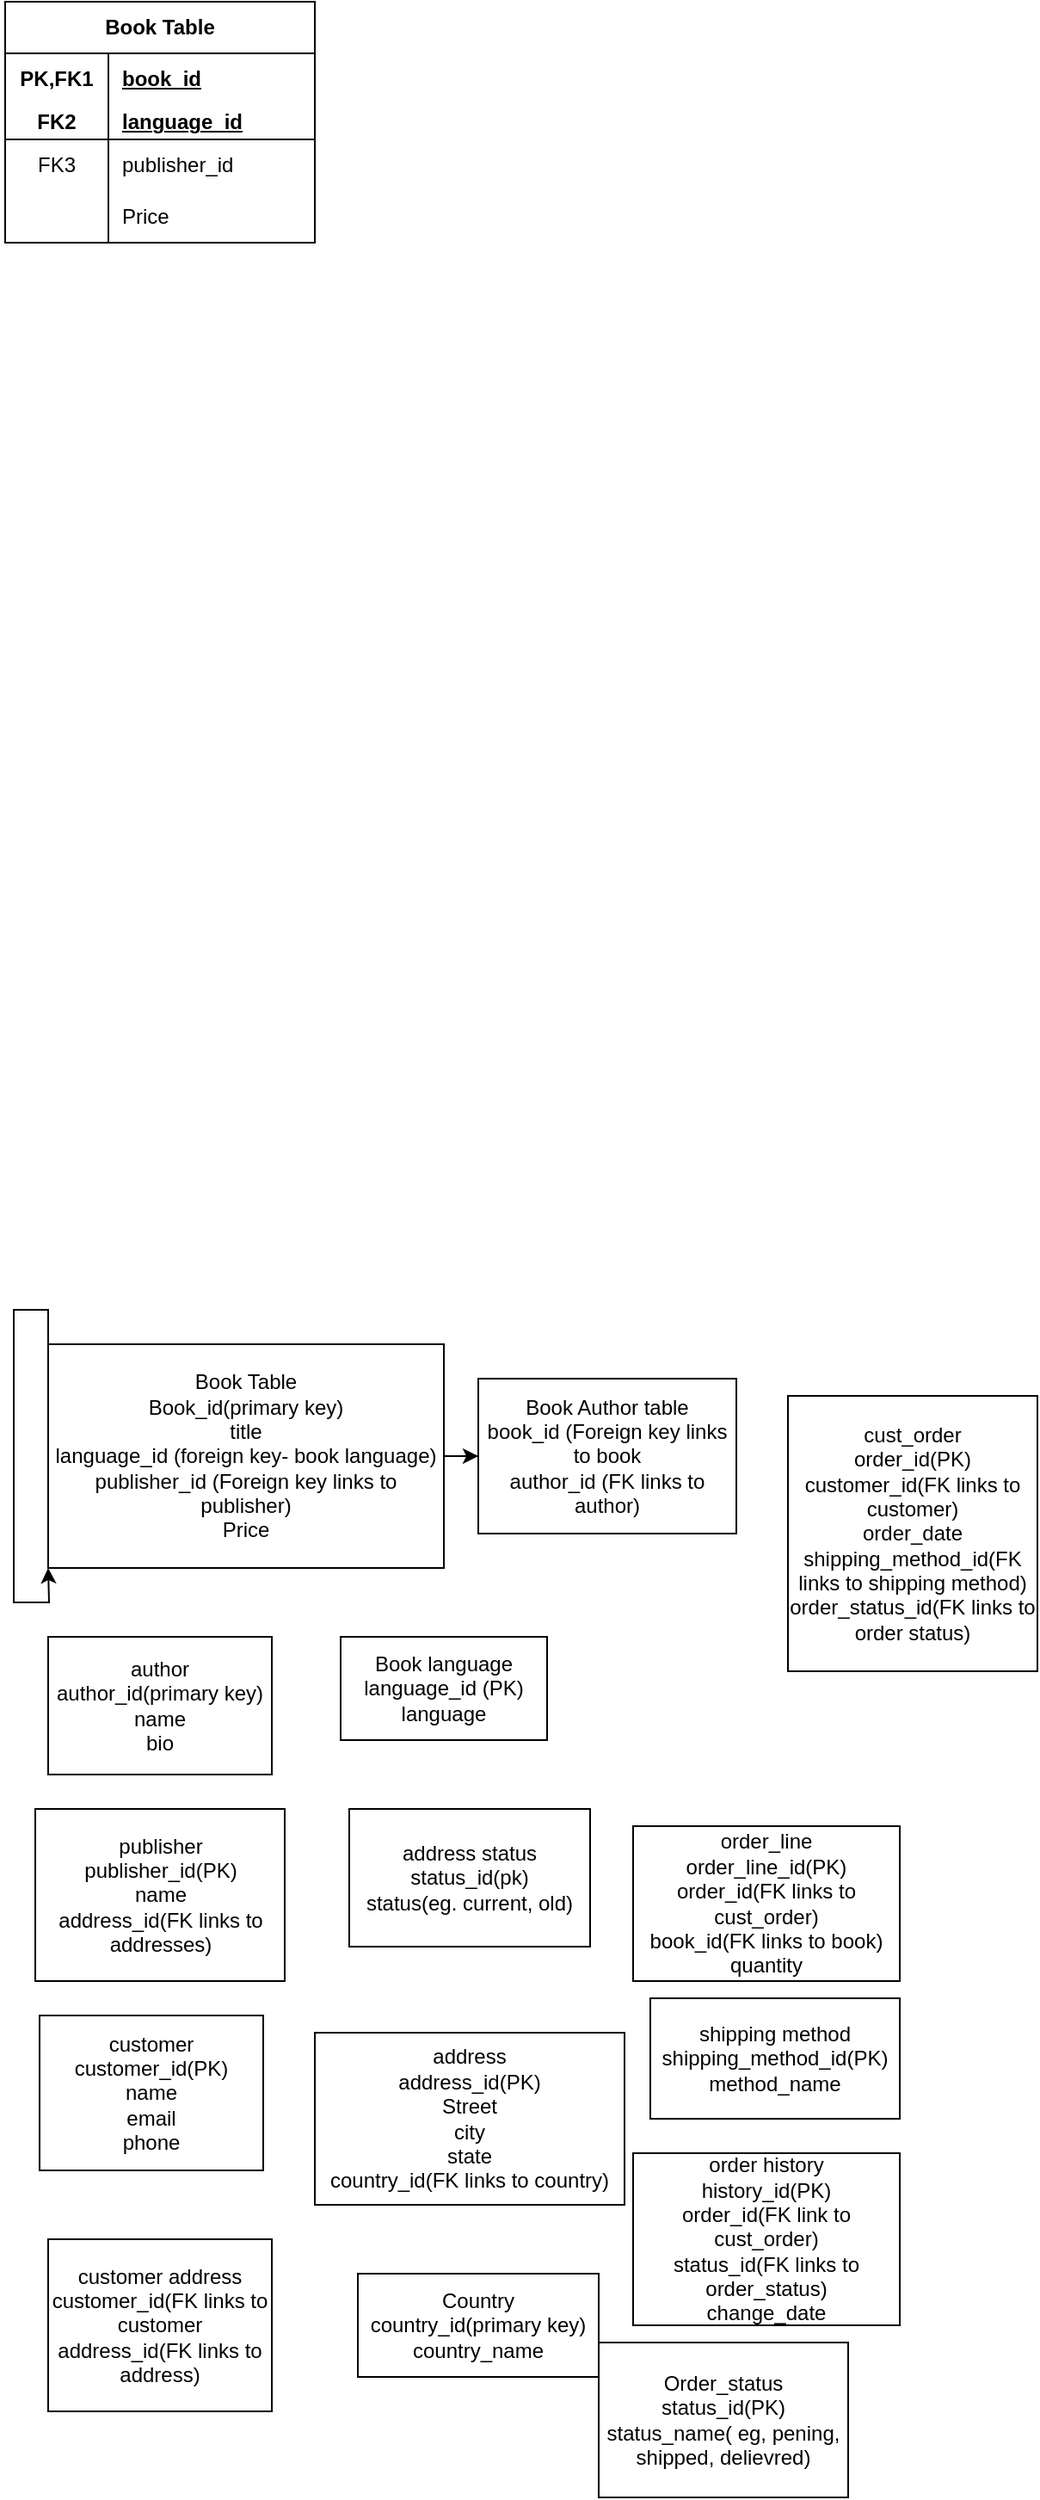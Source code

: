 <mxfile version="26.2.9">
  <diagram name="Page-1" id="vVcK6Z69ptN_cMEZQ-FN">
    <mxGraphModel dx="666" dy="1679" grid="1" gridSize="10" guides="1" tooltips="1" connect="1" arrows="1" fold="1" page="1" pageScale="1" pageWidth="850" pageHeight="1100" math="0" shadow="0">
      <root>
        <mxCell id="0" />
        <mxCell id="1" parent="0" />
        <mxCell id="g-SuGQ34lXMrxu17Pbmb-16" style="edgeStyle=orthogonalEdgeStyle;rounded=0;orthogonalLoop=1;jettySize=auto;html=1;exitX=0;exitY=0;exitDx=0;exitDy=0;" parent="1" source="g-SuGQ34lXMrxu17Pbmb-1" edge="1">
          <mxGeometry relative="1" as="geometry">
            <mxPoint x="50" y="-10" as="targetPoint" />
          </mxGeometry>
        </mxCell>
        <mxCell id="g-SuGQ34lXMrxu17Pbmb-17" value="" style="edgeStyle=orthogonalEdgeStyle;rounded=0;orthogonalLoop=1;jettySize=auto;html=1;" parent="1" source="g-SuGQ34lXMrxu17Pbmb-1" target="g-SuGQ34lXMrxu17Pbmb-6" edge="1">
          <mxGeometry relative="1" as="geometry" />
        </mxCell>
        <mxCell id="g-SuGQ34lXMrxu17Pbmb-1" value="Book Table&lt;div&gt;Book_id(primary key)&lt;br&gt;title&lt;/div&gt;&lt;div&gt;language_id (foreign key- book language)&lt;/div&gt;&lt;div&gt;publisher_id (Foreign key links to publisher)&lt;/div&gt;&lt;div&gt;Price&lt;/div&gt;" style="rounded=0;whiteSpace=wrap;html=1;" parent="1" vertex="1">
          <mxGeometry x="50" y="-140" width="230" height="130" as="geometry" />
        </mxCell>
        <mxCell id="g-SuGQ34lXMrxu17Pbmb-2" value="Book language&lt;div&gt;language_id (PK)&lt;/div&gt;&lt;div&gt;language&lt;/div&gt;" style="rounded=0;whiteSpace=wrap;html=1;" parent="1" vertex="1">
          <mxGeometry x="220" y="30" width="120" height="60" as="geometry" />
        </mxCell>
        <mxCell id="g-SuGQ34lXMrxu17Pbmb-3" value="author&lt;div&gt;author_id(primary key)&lt;/div&gt;&lt;div&gt;name&lt;/div&gt;&lt;div&gt;bio&lt;/div&gt;" style="rounded=0;whiteSpace=wrap;html=1;" parent="1" vertex="1">
          <mxGeometry x="50" y="30" width="130" height="80" as="geometry" />
        </mxCell>
        <mxCell id="g-SuGQ34lXMrxu17Pbmb-4" value="customer&lt;div&gt;customer_id(PK)&lt;/div&gt;&lt;div&gt;name&lt;/div&gt;&lt;div&gt;email&lt;/div&gt;&lt;div&gt;phone&lt;/div&gt;" style="rounded=0;whiteSpace=wrap;html=1;" parent="1" vertex="1">
          <mxGeometry x="45" y="250" width="130" height="90" as="geometry" />
        </mxCell>
        <mxCell id="g-SuGQ34lXMrxu17Pbmb-5" value="customer address&lt;div&gt;customer_id(FK links to customer&lt;/div&gt;&lt;div&gt;address_id(FK links to address)&lt;/div&gt;" style="rounded=0;whiteSpace=wrap;html=1;" parent="1" vertex="1">
          <mxGeometry x="50" y="380" width="130" height="100" as="geometry" />
        </mxCell>
        <mxCell id="g-SuGQ34lXMrxu17Pbmb-6" value="Book Author table&lt;div&gt;book_id (Foreign key links to book&lt;/div&gt;&lt;div&gt;author_id (FK links to author)&lt;/div&gt;" style="rounded=0;whiteSpace=wrap;html=1;" parent="1" vertex="1">
          <mxGeometry x="300" y="-120" width="150" height="90" as="geometry" />
        </mxCell>
        <mxCell id="g-SuGQ34lXMrxu17Pbmb-7" value="publisher&lt;div&gt;publisher_id(PK)&lt;/div&gt;&lt;div&gt;name&lt;/div&gt;&lt;div&gt;address_id(FK links to addresses)&lt;/div&gt;" style="rounded=0;whiteSpace=wrap;html=1;" parent="1" vertex="1">
          <mxGeometry x="42.5" y="130" width="145" height="100" as="geometry" />
        </mxCell>
        <mxCell id="g-SuGQ34lXMrxu17Pbmb-8" value="cust_order&lt;div&gt;order_id(PK)&lt;/div&gt;&lt;div&gt;customer_id(FK links to customer)&lt;/div&gt;&lt;div&gt;order_date&lt;/div&gt;&lt;div&gt;shipping_method_id(FK links to shipping method)&lt;/div&gt;&lt;div&gt;order_status_id(FK links to order status)&lt;/div&gt;" style="rounded=0;whiteSpace=wrap;html=1;" parent="1" vertex="1">
          <mxGeometry x="480" y="-110" width="145" height="160" as="geometry" />
        </mxCell>
        <mxCell id="g-SuGQ34lXMrxu17Pbmb-9" value="order_line&lt;div&gt;order_line_id(PK)&lt;/div&gt;&lt;div&gt;order_id(FK links to cust_order)&lt;/div&gt;&lt;div&gt;book_id(FK links to book)&lt;/div&gt;&lt;div&gt;quantity&lt;/div&gt;" style="rounded=0;whiteSpace=wrap;html=1;" parent="1" vertex="1">
          <mxGeometry x="390" y="140" width="155" height="90" as="geometry" />
        </mxCell>
        <mxCell id="g-SuGQ34lXMrxu17Pbmb-10" value="shipping method&lt;div&gt;shipping_method_id(PK)&lt;/div&gt;&lt;div&gt;method_name&lt;/div&gt;" style="rounded=0;whiteSpace=wrap;html=1;" parent="1" vertex="1">
          <mxGeometry x="400" y="240" width="145" height="70" as="geometry" />
        </mxCell>
        <mxCell id="g-SuGQ34lXMrxu17Pbmb-11" value="address&lt;div&gt;address_id(PK)&lt;/div&gt;&lt;div&gt;Street&lt;/div&gt;&lt;div&gt;city&lt;/div&gt;&lt;div&gt;state&lt;/div&gt;&lt;div&gt;country_id(FK links to country)&lt;/div&gt;" style="rounded=0;whiteSpace=wrap;html=1;" parent="1" vertex="1">
          <mxGeometry x="205" y="260" width="180" height="100" as="geometry" />
        </mxCell>
        <mxCell id="g-SuGQ34lXMrxu17Pbmb-12" value="order history&lt;div&gt;history_id(PK)&lt;/div&gt;&lt;div&gt;order_id(FK link to cust_order)&lt;/div&gt;&lt;div&gt;status_id(FK links to order_status)&lt;/div&gt;&lt;div&gt;change_date&lt;/div&gt;" style="rounded=0;whiteSpace=wrap;html=1;" parent="1" vertex="1">
          <mxGeometry x="390" y="330" width="155" height="100" as="geometry" />
        </mxCell>
        <mxCell id="g-SuGQ34lXMrxu17Pbmb-13" value="Order_status&lt;div&gt;status_id(PK)&lt;/div&gt;&lt;div&gt;status_name( eg, pening, shipped, delievred)&lt;/div&gt;" style="rounded=0;whiteSpace=wrap;html=1;" parent="1" vertex="1">
          <mxGeometry x="370" y="440" width="145" height="90" as="geometry" />
        </mxCell>
        <mxCell id="g-SuGQ34lXMrxu17Pbmb-14" value="Country&lt;div&gt;country_id(primary key)&lt;/div&gt;&lt;div&gt;country_name&lt;/div&gt;" style="rounded=0;whiteSpace=wrap;html=1;" parent="1" vertex="1">
          <mxGeometry x="230" y="400" width="140" height="60" as="geometry" />
        </mxCell>
        <mxCell id="g-SuGQ34lXMrxu17Pbmb-15" value="address status&lt;div&gt;status_id(pk)&lt;/div&gt;&lt;div&gt;status(eg. current, old)&lt;/div&gt;" style="rounded=0;whiteSpace=wrap;html=1;" parent="1" vertex="1">
          <mxGeometry x="225" y="130" width="140" height="80" as="geometry" />
        </mxCell>
        <mxCell id="Ppg5Ja9_jra2eOcZKVAB-1" value="Book Table" style="shape=table;startSize=30;container=1;collapsible=1;childLayout=tableLayout;fixedRows=1;rowLines=0;fontStyle=1;align=center;resizeLast=1;html=1;whiteSpace=wrap;" vertex="1" parent="1">
          <mxGeometry x="25" y="-920" width="180" height="140" as="geometry" />
        </mxCell>
        <mxCell id="Ppg5Ja9_jra2eOcZKVAB-2" value="" style="shape=tableRow;horizontal=0;startSize=0;swimlaneHead=0;swimlaneBody=0;fillColor=none;collapsible=0;dropTarget=0;points=[[0,0.5],[1,0.5]];portConstraint=eastwest;top=0;left=0;right=0;bottom=0;html=1;" vertex="1" parent="Ppg5Ja9_jra2eOcZKVAB-1">
          <mxGeometry y="30" width="180" height="30" as="geometry" />
        </mxCell>
        <mxCell id="Ppg5Ja9_jra2eOcZKVAB-3" value="PK,FK1" style="shape=partialRectangle;connectable=0;fillColor=none;top=0;left=0;bottom=0;right=0;fontStyle=1;overflow=hidden;html=1;whiteSpace=wrap;" vertex="1" parent="Ppg5Ja9_jra2eOcZKVAB-2">
          <mxGeometry width="60" height="30" as="geometry">
            <mxRectangle width="60" height="30" as="alternateBounds" />
          </mxGeometry>
        </mxCell>
        <mxCell id="Ppg5Ja9_jra2eOcZKVAB-4" value="book_id" style="shape=partialRectangle;connectable=0;fillColor=none;top=0;left=0;bottom=0;right=0;align=left;spacingLeft=6;fontStyle=5;overflow=hidden;html=1;whiteSpace=wrap;" vertex="1" parent="Ppg5Ja9_jra2eOcZKVAB-2">
          <mxGeometry x="60" width="120" height="30" as="geometry">
            <mxRectangle width="120" height="30" as="alternateBounds" />
          </mxGeometry>
        </mxCell>
        <mxCell id="Ppg5Ja9_jra2eOcZKVAB-5" value="" style="shape=tableRow;horizontal=0;startSize=0;swimlaneHead=0;swimlaneBody=0;fillColor=none;collapsible=0;dropTarget=0;points=[[0,0.5],[1,0.5]];portConstraint=eastwest;top=0;left=0;right=0;bottom=1;html=1;" vertex="1" parent="Ppg5Ja9_jra2eOcZKVAB-1">
          <mxGeometry y="60" width="180" height="20" as="geometry" />
        </mxCell>
        <mxCell id="Ppg5Ja9_jra2eOcZKVAB-6" value="FK2" style="shape=partialRectangle;connectable=0;fillColor=none;top=0;left=0;bottom=0;right=0;fontStyle=1;overflow=hidden;html=1;whiteSpace=wrap;" vertex="1" parent="Ppg5Ja9_jra2eOcZKVAB-5">
          <mxGeometry width="60" height="20" as="geometry">
            <mxRectangle width="60" height="20" as="alternateBounds" />
          </mxGeometry>
        </mxCell>
        <mxCell id="Ppg5Ja9_jra2eOcZKVAB-7" value="language_id" style="shape=partialRectangle;connectable=0;fillColor=none;top=0;left=0;bottom=0;right=0;align=left;spacingLeft=6;fontStyle=5;overflow=hidden;html=1;whiteSpace=wrap;" vertex="1" parent="Ppg5Ja9_jra2eOcZKVAB-5">
          <mxGeometry x="60" width="120" height="20" as="geometry">
            <mxRectangle width="120" height="20" as="alternateBounds" />
          </mxGeometry>
        </mxCell>
        <mxCell id="Ppg5Ja9_jra2eOcZKVAB-8" value="" style="shape=tableRow;horizontal=0;startSize=0;swimlaneHead=0;swimlaneBody=0;fillColor=none;collapsible=0;dropTarget=0;points=[[0,0.5],[1,0.5]];portConstraint=eastwest;top=0;left=0;right=0;bottom=0;html=1;" vertex="1" parent="Ppg5Ja9_jra2eOcZKVAB-1">
          <mxGeometry y="80" width="180" height="30" as="geometry" />
        </mxCell>
        <mxCell id="Ppg5Ja9_jra2eOcZKVAB-9" value="FK3" style="shape=partialRectangle;connectable=0;fillColor=none;top=0;left=0;bottom=0;right=0;editable=1;overflow=hidden;html=1;whiteSpace=wrap;" vertex="1" parent="Ppg5Ja9_jra2eOcZKVAB-8">
          <mxGeometry width="60" height="30" as="geometry">
            <mxRectangle width="60" height="30" as="alternateBounds" />
          </mxGeometry>
        </mxCell>
        <mxCell id="Ppg5Ja9_jra2eOcZKVAB-10" value="publisher_id" style="shape=partialRectangle;connectable=0;fillColor=none;top=0;left=0;bottom=0;right=0;align=left;spacingLeft=6;overflow=hidden;html=1;whiteSpace=wrap;" vertex="1" parent="Ppg5Ja9_jra2eOcZKVAB-8">
          <mxGeometry x="60" width="120" height="30" as="geometry">
            <mxRectangle width="120" height="30" as="alternateBounds" />
          </mxGeometry>
        </mxCell>
        <mxCell id="Ppg5Ja9_jra2eOcZKVAB-11" value="" style="shape=tableRow;horizontal=0;startSize=0;swimlaneHead=0;swimlaneBody=0;fillColor=none;collapsible=0;dropTarget=0;points=[[0,0.5],[1,0.5]];portConstraint=eastwest;top=0;left=0;right=0;bottom=0;html=1;" vertex="1" parent="Ppg5Ja9_jra2eOcZKVAB-1">
          <mxGeometry y="110" width="180" height="30" as="geometry" />
        </mxCell>
        <mxCell id="Ppg5Ja9_jra2eOcZKVAB-12" value="" style="shape=partialRectangle;connectable=0;fillColor=none;top=0;left=0;bottom=0;right=0;editable=1;overflow=hidden;html=1;whiteSpace=wrap;" vertex="1" parent="Ppg5Ja9_jra2eOcZKVAB-11">
          <mxGeometry width="60" height="30" as="geometry">
            <mxRectangle width="60" height="30" as="alternateBounds" />
          </mxGeometry>
        </mxCell>
        <mxCell id="Ppg5Ja9_jra2eOcZKVAB-13" value="Price" style="shape=partialRectangle;connectable=0;fillColor=none;top=0;left=0;bottom=0;right=0;align=left;spacingLeft=6;overflow=hidden;html=1;whiteSpace=wrap;" vertex="1" parent="Ppg5Ja9_jra2eOcZKVAB-11">
          <mxGeometry x="60" width="120" height="30" as="geometry">
            <mxRectangle width="120" height="30" as="alternateBounds" />
          </mxGeometry>
        </mxCell>
      </root>
    </mxGraphModel>
  </diagram>
</mxfile>

